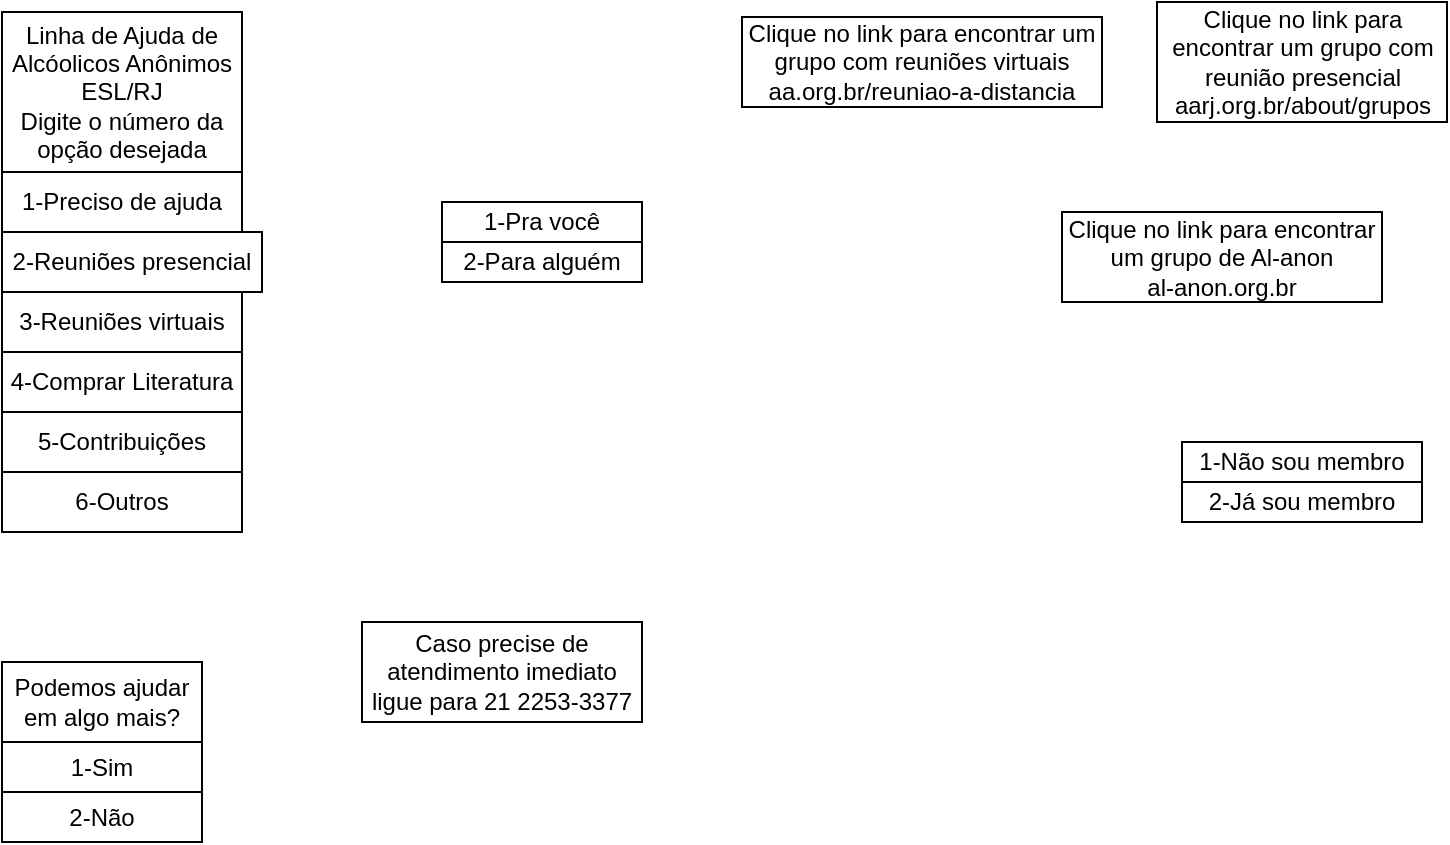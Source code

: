 <mxfile version="20.8.4" type="github"><diagram id="t4eagQUrZeoVRfX6Evzs" name="Página-1"><mxGraphModel dx="880" dy="484" grid="1" gridSize="10" guides="1" tooltips="1" connect="1" arrows="1" fold="1" page="1" pageScale="1" pageWidth="827" pageHeight="1169" math="0" shadow="0"><root><mxCell id="0"/><mxCell id="1" parent="0"/><mxCell id="S_uqx1fov9PRCQS107F5-1" value="Linha de Ajuda de Alcóolicos Anônimos&lt;br&gt;ESL/RJ&lt;br&gt;Digite o número da opção desejada" style="rounded=0;whiteSpace=wrap;html=1;" vertex="1" parent="1"><mxGeometry x="30" y="25" width="120" height="80" as="geometry"/></mxCell><mxCell id="S_uqx1fov9PRCQS107F5-2" value="5-Contribuições" style="rounded=0;whiteSpace=wrap;html=1;" vertex="1" parent="1"><mxGeometry x="30" y="225" width="120" height="30" as="geometry"/></mxCell><mxCell id="S_uqx1fov9PRCQS107F5-3" value="1-Preciso de ajuda" style="rounded=0;whiteSpace=wrap;html=1;" vertex="1" parent="1"><mxGeometry x="30" y="105" width="120" height="30" as="geometry"/></mxCell><mxCell id="S_uqx1fov9PRCQS107F5-4" value="2-Reuniões presencial" style="rounded=0;whiteSpace=wrap;html=1;" vertex="1" parent="1"><mxGeometry x="30" y="135" width="130" height="30" as="geometry"/></mxCell><mxCell id="S_uqx1fov9PRCQS107F5-5" value="4-Comprar Literatura" style="rounded=0;whiteSpace=wrap;html=1;" vertex="1" parent="1"><mxGeometry x="30" y="195" width="120" height="30" as="geometry"/></mxCell><mxCell id="S_uqx1fov9PRCQS107F5-6" value="3-Reuniões virtuais" style="rounded=0;whiteSpace=wrap;html=1;" vertex="1" parent="1"><mxGeometry x="30" y="165" width="120" height="30" as="geometry"/></mxCell><mxCell id="S_uqx1fov9PRCQS107F5-7" value="Clique no link para encontrar um grupo com reunião presencial aarj.org.br/about/grupos" style="rounded=0;whiteSpace=wrap;html=1;" vertex="1" parent="1"><mxGeometry x="607.5" y="20" width="145" height="60" as="geometry"/></mxCell><mxCell id="S_uqx1fov9PRCQS107F5-8" value="Clique no link para encontrar um grupo com reuniões virtuais&lt;br&gt;aa.org.br/reuniao-a-distancia" style="rounded=0;whiteSpace=wrap;html=1;" vertex="1" parent="1"><mxGeometry x="400" y="27.5" width="180" height="45" as="geometry"/></mxCell><mxCell id="S_uqx1fov9PRCQS107F5-9" value="Clique no link para encontrar um grupo de Al-anon&lt;br&gt;al-anon.org.br" style="rounded=0;whiteSpace=wrap;html=1;" vertex="1" parent="1"><mxGeometry x="560" y="125" width="160" height="45" as="geometry"/></mxCell><mxCell id="S_uqx1fov9PRCQS107F5-10" value="6-Outros" style="rounded=0;whiteSpace=wrap;html=1;" vertex="1" parent="1"><mxGeometry x="30" y="255" width="120" height="30" as="geometry"/></mxCell><mxCell id="S_uqx1fov9PRCQS107F5-11" value="1-Não sou membro" style="rounded=0;whiteSpace=wrap;html=1;" vertex="1" parent="1"><mxGeometry x="620" y="240" width="120" height="20" as="geometry"/></mxCell><mxCell id="S_uqx1fov9PRCQS107F5-12" value="Caso precise de atendimento imediato ligue para 21 2253-3377" style="rounded=0;whiteSpace=wrap;html=1;" vertex="1" parent="1"><mxGeometry x="210" y="330" width="140" height="50" as="geometry"/></mxCell><mxCell id="S_uqx1fov9PRCQS107F5-13" value="Podemos ajudar em algo mais?" style="rounded=0;whiteSpace=wrap;html=1;" vertex="1" parent="1"><mxGeometry x="30" y="350" width="100" height="40" as="geometry"/></mxCell><mxCell id="S_uqx1fov9PRCQS107F5-14" value="1-Sim" style="rounded=0;whiteSpace=wrap;html=1;" vertex="1" parent="1"><mxGeometry x="30" y="390" width="100" height="25" as="geometry"/></mxCell><mxCell id="S_uqx1fov9PRCQS107F5-15" value="2-Não" style="rounded=0;whiteSpace=wrap;html=1;" vertex="1" parent="1"><mxGeometry x="30" y="415" width="100" height="25" as="geometry"/></mxCell><mxCell id="S_uqx1fov9PRCQS107F5-16" value="1-Pra você" style="rounded=0;whiteSpace=wrap;html=1;" vertex="1" parent="1"><mxGeometry x="250" y="120" width="100" height="20" as="geometry"/></mxCell><mxCell id="S_uqx1fov9PRCQS107F5-17" value="2-Para alguém" style="rounded=0;whiteSpace=wrap;html=1;" vertex="1" parent="1"><mxGeometry x="250" y="140" width="100" height="20" as="geometry"/></mxCell><mxCell id="S_uqx1fov9PRCQS107F5-18" value="2-Já sou membro" style="rounded=0;whiteSpace=wrap;html=1;" vertex="1" parent="1"><mxGeometry x="620" y="260" width="120" height="20" as="geometry"/></mxCell></root></mxGraphModel></diagram></mxfile>